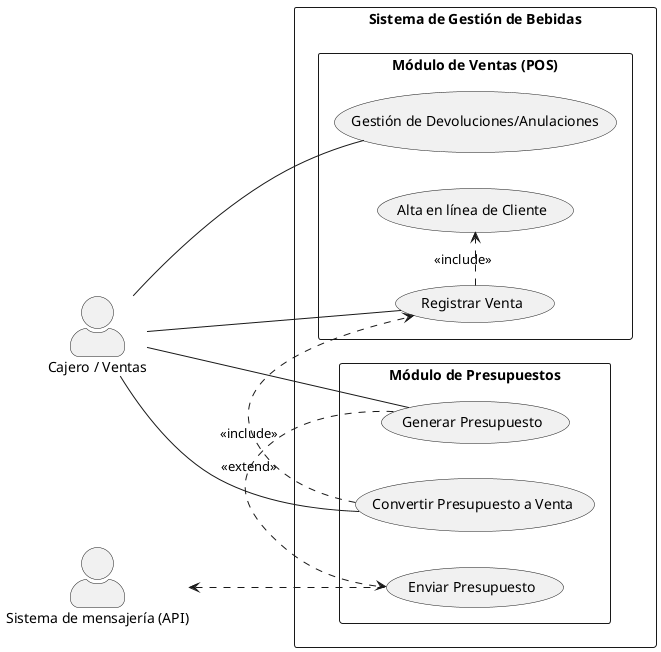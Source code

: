 @startuml
left to right direction
skinparam actorStyle awesome
skinparam packageStyle rectangle

actor "Cajero / Ventas" as Cajero
actor "Sistema de mensajería (API)" as Mensajeria

rectangle "Sistema de Gestión de Bebidas" {
    package "Módulo de Ventas (POS)" {
        usecase "Registrar Venta" as RegistrarVenta
        usecase "Alta en línea de Cliente" as AltaCliente
        usecase "Gestión de Devoluciones/Anulaciones" as Devolucion
    }
    
    package "Módulo de Presupuestos" {
        usecase "Generar Presupuesto" as GenerarPresupuesto
        usecase "Enviar Presupuesto" as EnviarPresupuesto
        usecase "Convertir Presupuesto a Venta" as ConvertirAVenta
    }
}

Cajero -- RegistrarVenta
Cajero -- GenerarPresupuesto
Cajero -- Devolucion
Cajero -- ConvertirAVenta

RegistrarVenta .> AltaCliente : <<include>>
GenerarPresupuesto .> EnviarPresupuesto : <<extend>>
ConvertirAVenta .> RegistrarVenta : <<include>>
Mensajeria <.. EnviarPresupuesto

@enduml